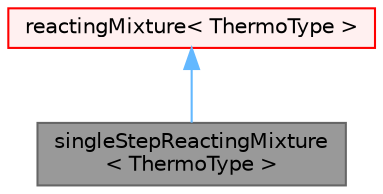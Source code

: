 digraph "singleStepReactingMixture&lt; ThermoType &gt;"
{
 // LATEX_PDF_SIZE
  bgcolor="transparent";
  edge [fontname=Helvetica,fontsize=10,labelfontname=Helvetica,labelfontsize=10];
  node [fontname=Helvetica,fontsize=10,shape=box,height=0.2,width=0.4];
  Node1 [id="Node000001",label="singleStepReactingMixture\l\< ThermoType \>",height=0.2,width=0.4,color="gray40", fillcolor="grey60", style="filled", fontcolor="black",tooltip="Single step reacting mixture."];
  Node2 -> Node1 [id="edge1_Node000001_Node000002",dir="back",color="steelblue1",style="solid",tooltip=" "];
  Node2 [id="Node000002",label="reactingMixture\< ThermoType \>",height=0.2,width=0.4,color="red", fillcolor="#FFF0F0", style="filled",URL="$classFoam_1_1reactingMixture.html",tooltip="Foam::reactingMixture."];
}
